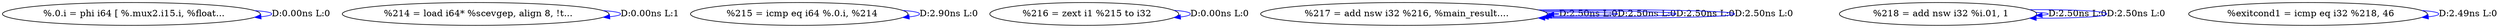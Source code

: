 digraph {
Node0x3939820[label="  %.0.i = phi i64 [ %.mux2.i15.i, %float..."];
Node0x3939820 -> Node0x3939820[label="D:0.00ns L:0",color=blue];
Node0x3939900[label="  %214 = load i64* %scevgep, align 8, !t..."];
Node0x3939900 -> Node0x3939900[label="D:0.00ns L:1",color=blue];
Node0x39399e0[label="  %215 = icmp eq i64 %.0.i, %214"];
Node0x39399e0 -> Node0x39399e0[label="D:2.90ns L:0",color=blue];
Node0x3939b00[label="  %216 = zext i1 %215 to i32"];
Node0x3939b00 -> Node0x3939b00[label="D:0.00ns L:0",color=blue];
Node0x3939be0[label="  %217 = add nsw i32 %216, %main_result...."];
Node0x3939be0 -> Node0x3939be0[label="D:2.50ns L:0",color=blue];
Node0x3939be0 -> Node0x3939be0[label="D:2.50ns L:0",color=blue];
Node0x3939be0 -> Node0x3939be0[label="D:2.50ns L:0",color=blue];
Node0x3939be0 -> Node0x3939be0[label="D:2.50ns L:0",color=blue];
Node0x3939cc0[label="  %218 = add nsw i32 %i.01, 1"];
Node0x3939cc0 -> Node0x3939cc0[label="D:2.50ns L:0",color=blue];
Node0x3939cc0 -> Node0x3939cc0[label="D:2.50ns L:0",color=blue];
Node0x3939da0[label="  %exitcond1 = icmp eq i32 %218, 46"];
Node0x3939da0 -> Node0x3939da0[label="D:2.49ns L:0",color=blue];
}
